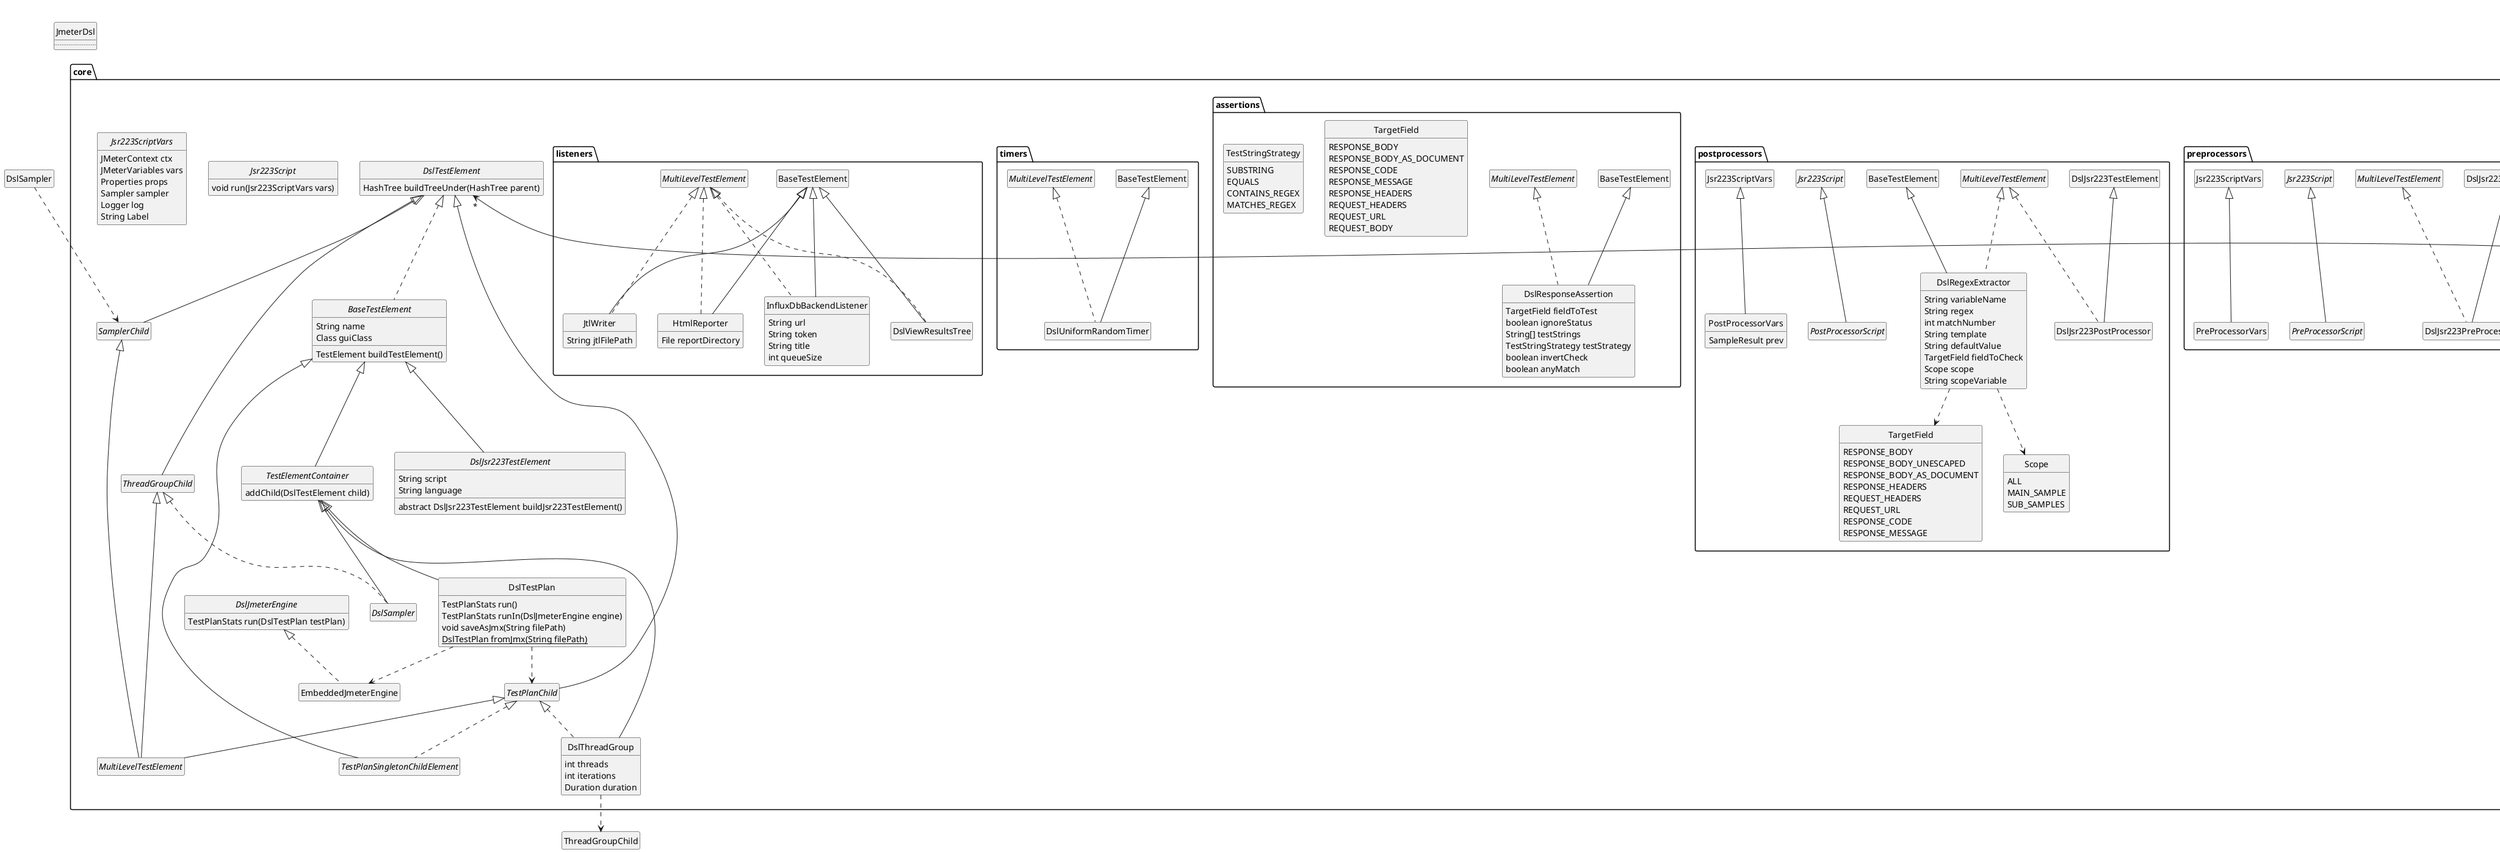 @startuml

skinparam monochrome true
hide empty members
hide circle

class JmeterDsl {
  ..
}

package core {

  interface DslTestElement {
    HashTree buildTreeUnder(HashTree parent)
  }

  abstract class BaseTestElement implements DslTestElement {
    String name
    Class guiClass
    TestElement buildTestElement()
  }

  abstract class TestElementContainer extends BaseTestElement {
    addChild(DslTestElement child)
  }

  abstract class TestPlanSingletonChildElement extends BaseTestElement implements TestPlanChild

  class DslTestPlan extends TestElementContainer {
    TestPlanStats run()
    TestPlanStats runIn(DslJmeterEngine engine)
    void saveAsJmx(String filePath)
    {static} DslTestPlan fromJmx(String filePath)
  }

  interface TestPlanChild extends DslTestElement

  interface DslJmeterEngine {
    TestPlanStats run(DslTestPlan testPlan)
  }

  class EmbeddedJmeterEngine implements DslJmeterEngine

  class DslThreadGroup extends TestElementContainer implements TestPlanChild {
    int threads
    int iterations
    Duration duration
  }

  interface ThreadGroupChild extends DslTestElement

  abstract class DslSampler extends TestElementContainer implements ThreadGroupChild

  interface SamplerChild extends DslTestElement

  interface MultiLevelTestElement extends TestPlanChild, ThreadGroupChild, SamplerChild

  abstract class DslJsr223TestElement extends BaseTestElement {
    String script
    String language
    abstract DslJsr223TestElement buildJsr223TestElement()
  }

  interface Jsr223Script {
    void run(Jsr223ScriptVars vars)
  }

  abstract class Jsr223ScriptVars {
    JMeterContext ctx
    JMeterVariables vars
    Properties props
    Sampler sampler
    Logger log
    String Label
  }

  package logiccontrollers {

    class DslTransactionController extends TestElementContainer implements ThreadGroupChild

  }

  package preprocessors {

    class DslJsr223PreProcessor extends DslJsr223TestElement implements MultiLevelTestElement

    interface PreProcessorScript extends Jsr223Script

    class PreProcessorVars extends Jsr223ScriptVars

  }

  package postprocessors {

    class DslJsr223PostProcessor extends DslJsr223TestElement implements MultiLevelTestElement

    interface PostProcessorScript extends Jsr223Script

    class PostProcessorVars extends Jsr223ScriptVars {
      SampleResult prev
    }

    class DslRegexExtractor extends BaseTestElement implements MultiLevelTestElement {
      String variableName
      String regex
      int matchNumber
      String template
      String defaultValue
      TargetField fieldToCheck
      Scope scope
      String scopeVariable
    }

    enum TargetField {
      RESPONSE_BODY
      RESPONSE_BODY_UNESCAPED
      RESPONSE_BODY_AS_DOCUMENT
      RESPONSE_HEADERS
      REQUEST_HEADERS
      REQUEST_URL
      RESPONSE_CODE
      RESPONSE_MESSAGE
    }

    enum Scope {
      ALL
      MAIN_SAMPLE
      SUB_SAMPLES
    }

    DslRegexExtractor ..> TargetField
    DslRegexExtractor ..> Scope

  }

  package assertions {
    class DslResponseAssertion extends BaseTestElement  implements MultiLevelTestElement {
      TargetField fieldToTest
      boolean ignoreStatus
      String[] testStrings
      TestStringStrategy testStrategy
      boolean invertCheck
      boolean anyMatch
    }

    enum TargetField {
      RESPONSE_BODY
      RESPONSE_BODY_AS_DOCUMENT
      RESPONSE_CODE
      RESPONSE_MESSAGE
      RESPONSE_HEADERS
      REQUEST_HEADERS
      REQUEST_URL
      REQUEST_BODY
    }

    enum TestStringStrategy {
      SUBSTRING
      EQUALS
      CONTAINS_REGEX
      MATCHES_REGEX
    }

  }
  
  package timers {

    class DslUniformRandomTimer extends BaseTestElement implements MultiLevelTestElement
  }

  package listeners {

    class JtlWriter extends BaseTestElement implements MultiLevelTestElement {
      String jtlFilePath
    }

    class HtmlReporter extends BaseTestElement implements MultiLevelTestElement {
      File reportDirectory
    }

    class InfluxDbBackendListener extends BaseTestElement implements MultiLevelTestElement {
      String url
      String token
      String title
      int queueSize
    }

    class DslViewResultsTree extends BaseTestElement implements MultiLevelTestElement

  }

}

package http {

  class DslHttpSampler extends DslSampler {
    String url
    HttpMethod method
    String body
  }

  class HttpHeaders extends BaseTestElement implements MultiLevelTestElement {
    Map<String, String> headers
  }

  class DslCacheManager extends TestPlanSingletonChildElement

  class DslCookieManager extends TestPlanSingletonChildElement

}

JmeterDsl -[hidden]- core
TestElementContainer -up-> "*" DslTestElement
DslTestPlan ..> TestPlanChild
DslThreadGroup ..> ThreadGroupChild
DslTestPlan ..> EmbeddedJmeterEngine
DslSampler ..> SamplerChild
DslHttpSampler --> HttpHeaders

@enduml